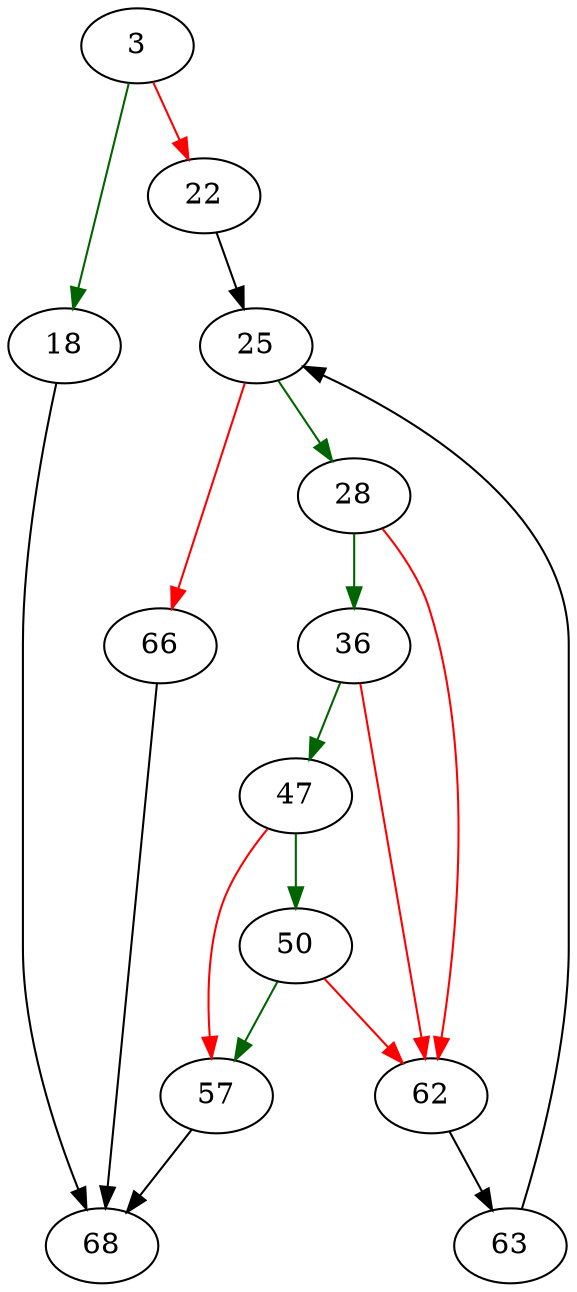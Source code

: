 strict digraph "getSafetyLevel" {
	// Node definitions.
	3 [entry=true];
	18;
	22;
	68;
	25;
	28;
	66;
	36;
	62;
	47;
	50;
	57;
	63;

	// Edge definitions.
	3 -> 18 [
		color=darkgreen
		cond=true
	];
	3 -> 22 [
		color=red
		cond=false
	];
	18 -> 68;
	22 -> 25;
	25 -> 28 [
		color=darkgreen
		cond=true
	];
	25 -> 66 [
		color=red
		cond=false
	];
	28 -> 36 [
		color=darkgreen
		cond=true
	];
	28 -> 62 [
		color=red
		cond=false
	];
	66 -> 68;
	36 -> 62 [
		color=red
		cond=false
	];
	36 -> 47 [
		color=darkgreen
		cond=true
	];
	62 -> 63;
	47 -> 50 [
		color=darkgreen
		cond=true
	];
	47 -> 57 [
		color=red
		cond=false
	];
	50 -> 62 [
		color=red
		cond=false
	];
	50 -> 57 [
		color=darkgreen
		cond=true
	];
	57 -> 68;
	63 -> 25;
}